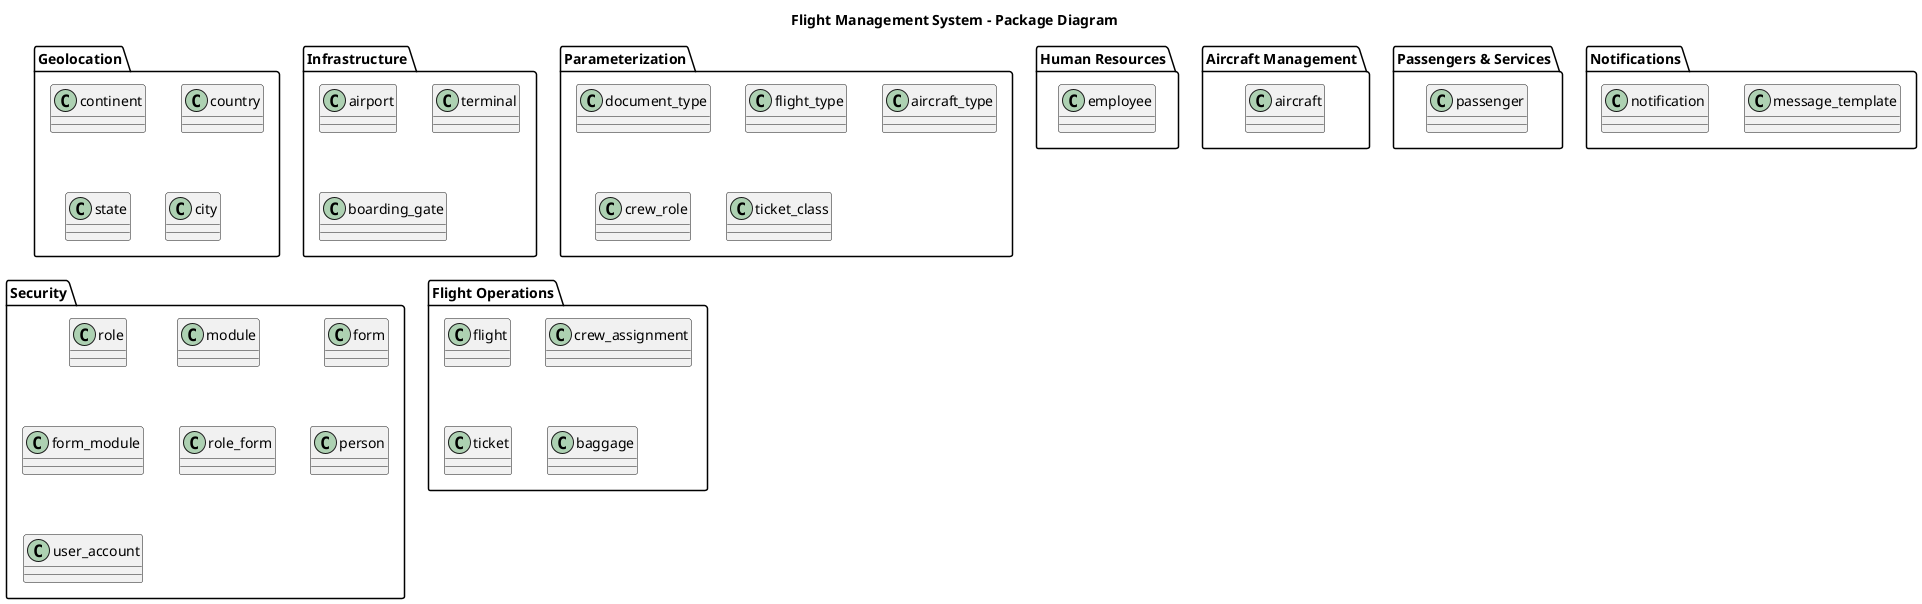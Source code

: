 @startuml
title Flight Management System – Package Diagram

package "Geolocation" {
  class continent
  class country
  class state
  class city
}

package "Infrastructure" {
  class airport
  class terminal
  class boarding_gate
}

package "Parameterization" {
  class document_type
  class flight_type
  class aircraft_type
  class crew_role
  class ticket_class
}

package "Security" {
  class role
  class module
  class form
  class form_module
  class role_form
  class person
  class user_account
}

package "Human Resources" {
  class employee
}

package "Aircraft Management" {
  class aircraft
}

package "Flight Operations" {
  class flight
  class crew_assignment
  class ticket
  class baggage
}

package "Passengers & Services" {
  class passenger
}

package "Notifications" {
  class message_template
  class notification
}

@enduml
